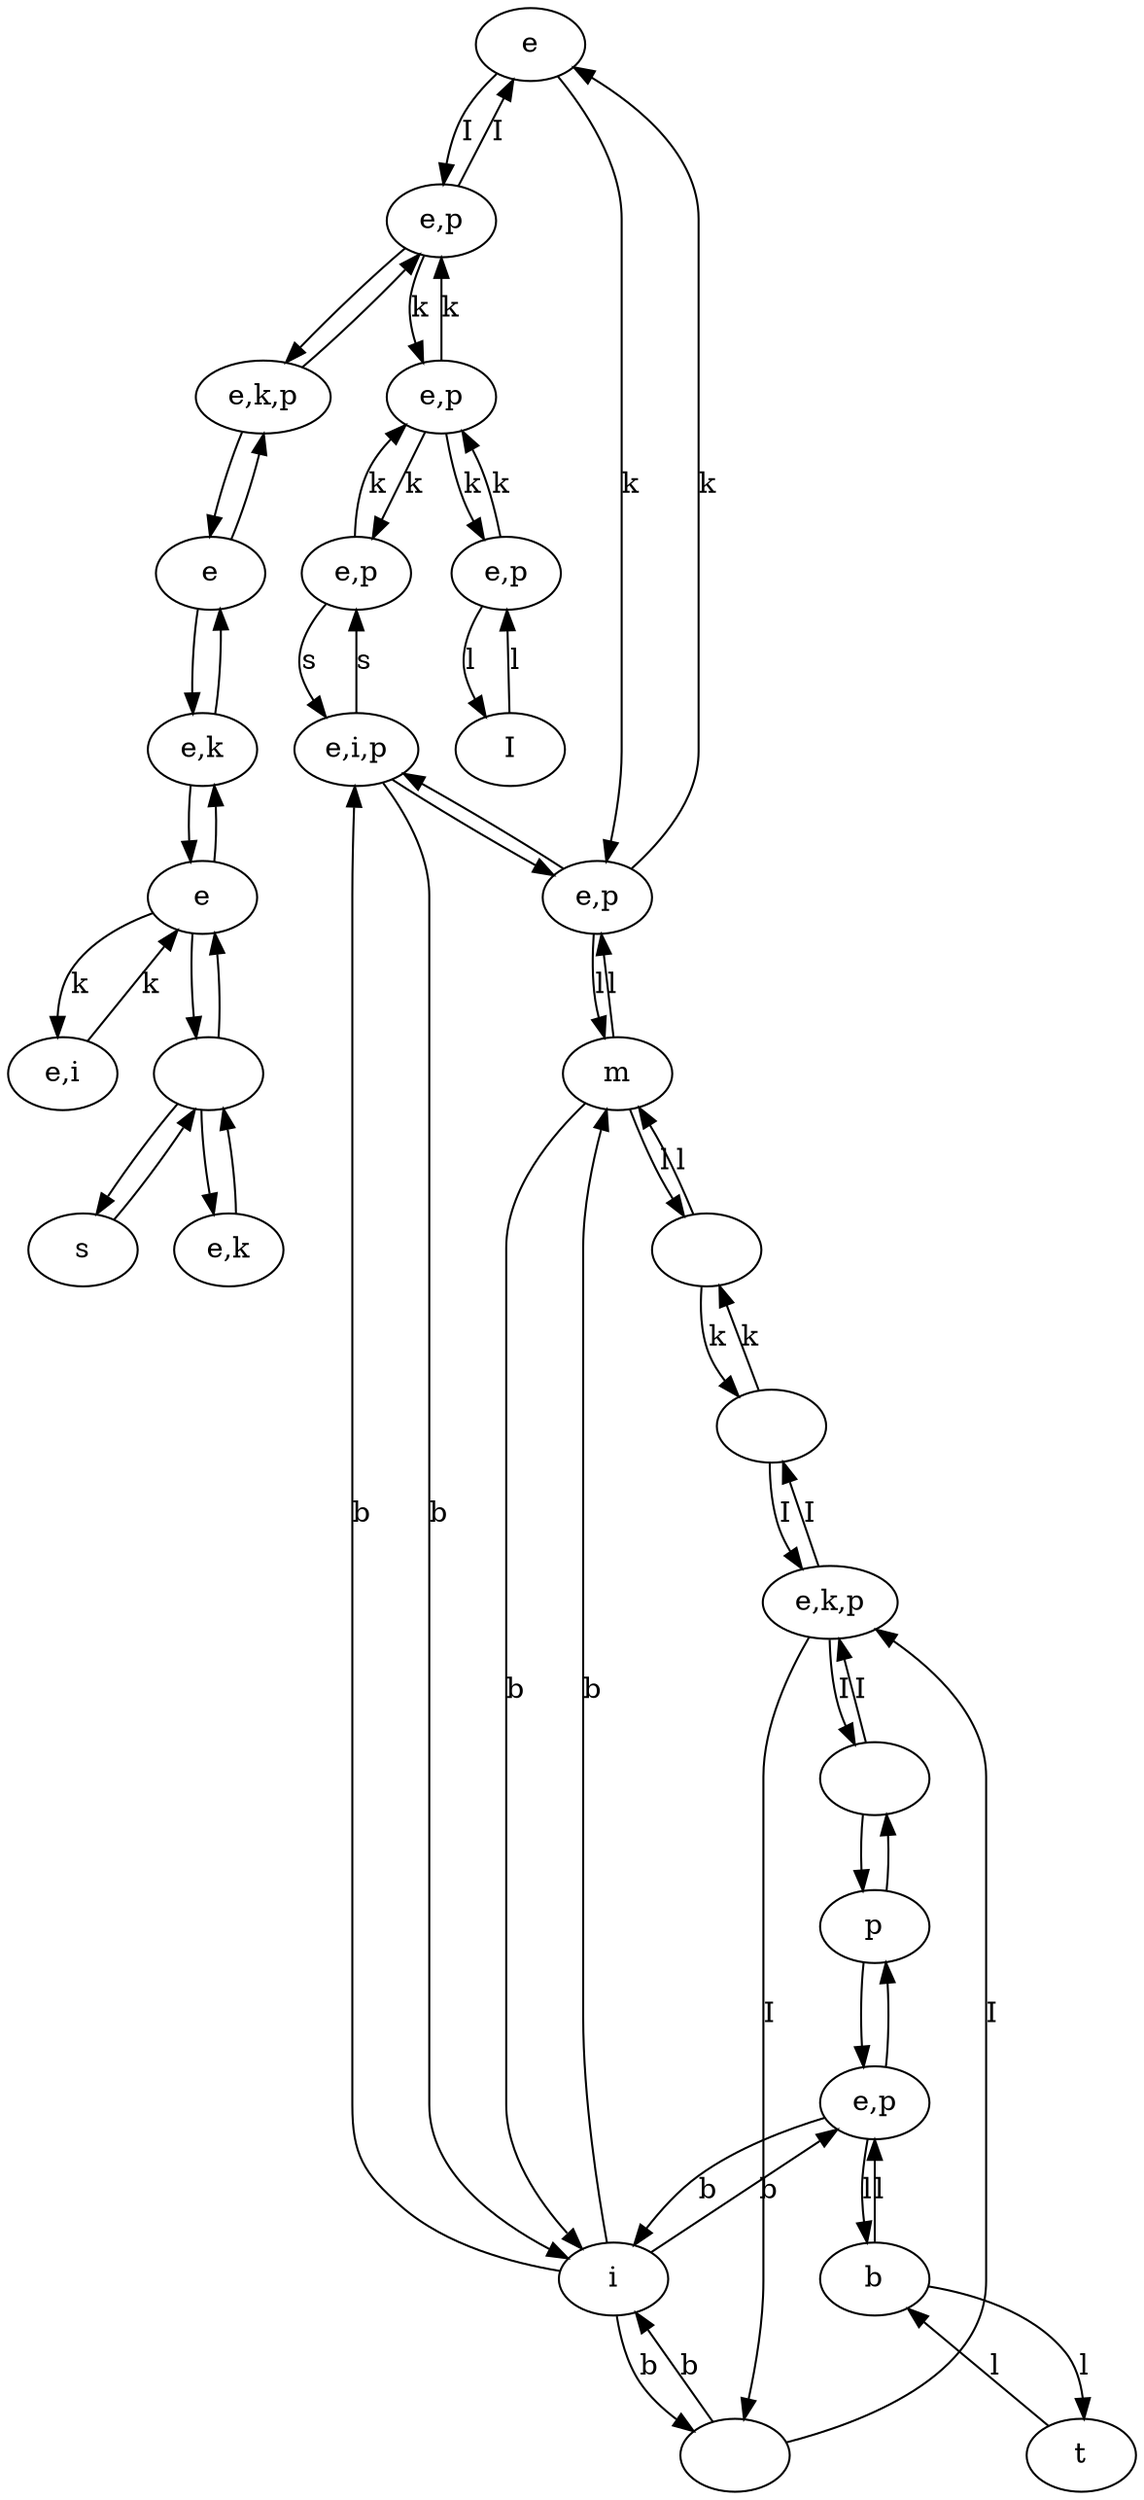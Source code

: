 digraph {
0 [label="e"]
1 [label="I"]
2 [label="e,i,p"]
3 [label=""]
4 [label=""]
5 [label=""]
6 [label="p"]
7 [label="t"]
8 [label=""]
9 [label="s"]
10 [label="e,k"]
11 [label=""]
12 [label="e,i"]
13 [label="e"]
14 [label="e"]
15 [label="e,k"]
16 [label="e,p"]
17 [label="e,k,p"]
18 [label="e,p"]
19 [label="e,p"]
20 [label="e,p"]
21 [label="e,p"]
22 [label="e,p"]
23 [label="b"]
24 [label="m"]
25 [label="i"]
26 [label="e,k,p"]
9 -> 11 [label=""]
11 -> 9 [label=""]
11 -> 10 [label=""]
10 -> 11 [label=""]
11 -> 13 [label=""]
13 -> 11 [label=""]
13 -> 15 [label=""]
15 -> 13 [label=""]
15 -> 14 [label=""]
14 -> 15 [label=""]
14 -> 17 [label=""]
17 -> 14 [label=""]
17 -> 16 [label=""]
16 -> 17 [label=""]
18 -> 1 [label="l"]
1 -> 18 [label="l"]
20 -> 2 [label=""]
2 -> 20 [label=""]
22 -> 6 [label=""]
6 -> 22 [label=""]
6 -> 8 [label=""]
8 -> 6 [label=""]
24 -> 25 [label="b"]
25 -> 24 [label="b"]
25 -> 22 [label="b"]
22 -> 25 [label="b"]
25 -> 2 [label="b"]
2 -> 25 [label="b"]
25 -> 5 [label="b"]
5 -> 25 [label="b"]
13 -> 12 [label="k"]
12 -> 13 [label="k"]
16 -> 19 [label="k"]
19 -> 16 [label="k"]
0 -> 20 [label="k"]
20 -> 0 [label="k"]
19 -> 21 [label="k"]
21 -> 19 [label="k"]
19 -> 18 [label="k"]
18 -> 19 [label="k"]
3 -> 4 [label="k"]
4 -> 3 [label="k"]
22 -> 23 [label="l"]
23 -> 22 [label="l"]
23 -> 7 [label="l"]
7 -> 23 [label="l"]
24 -> 4 [label="l"]
4 -> 24 [label="l"]
24 -> 20 [label="l"]
20 -> 24 [label="l"]
16 -> 0 [label="I"]
0 -> 16 [label="I"]
21 -> 2 [label="s"]
2 -> 21 [label="s"]
5 -> 26 [label="I"]
26 -> 5 [label="I"]
3 -> 26 [label="I"]
26 -> 3 [label="I"]
8 -> 26 [label="I"]
26 -> 8 [label="I"]
}
